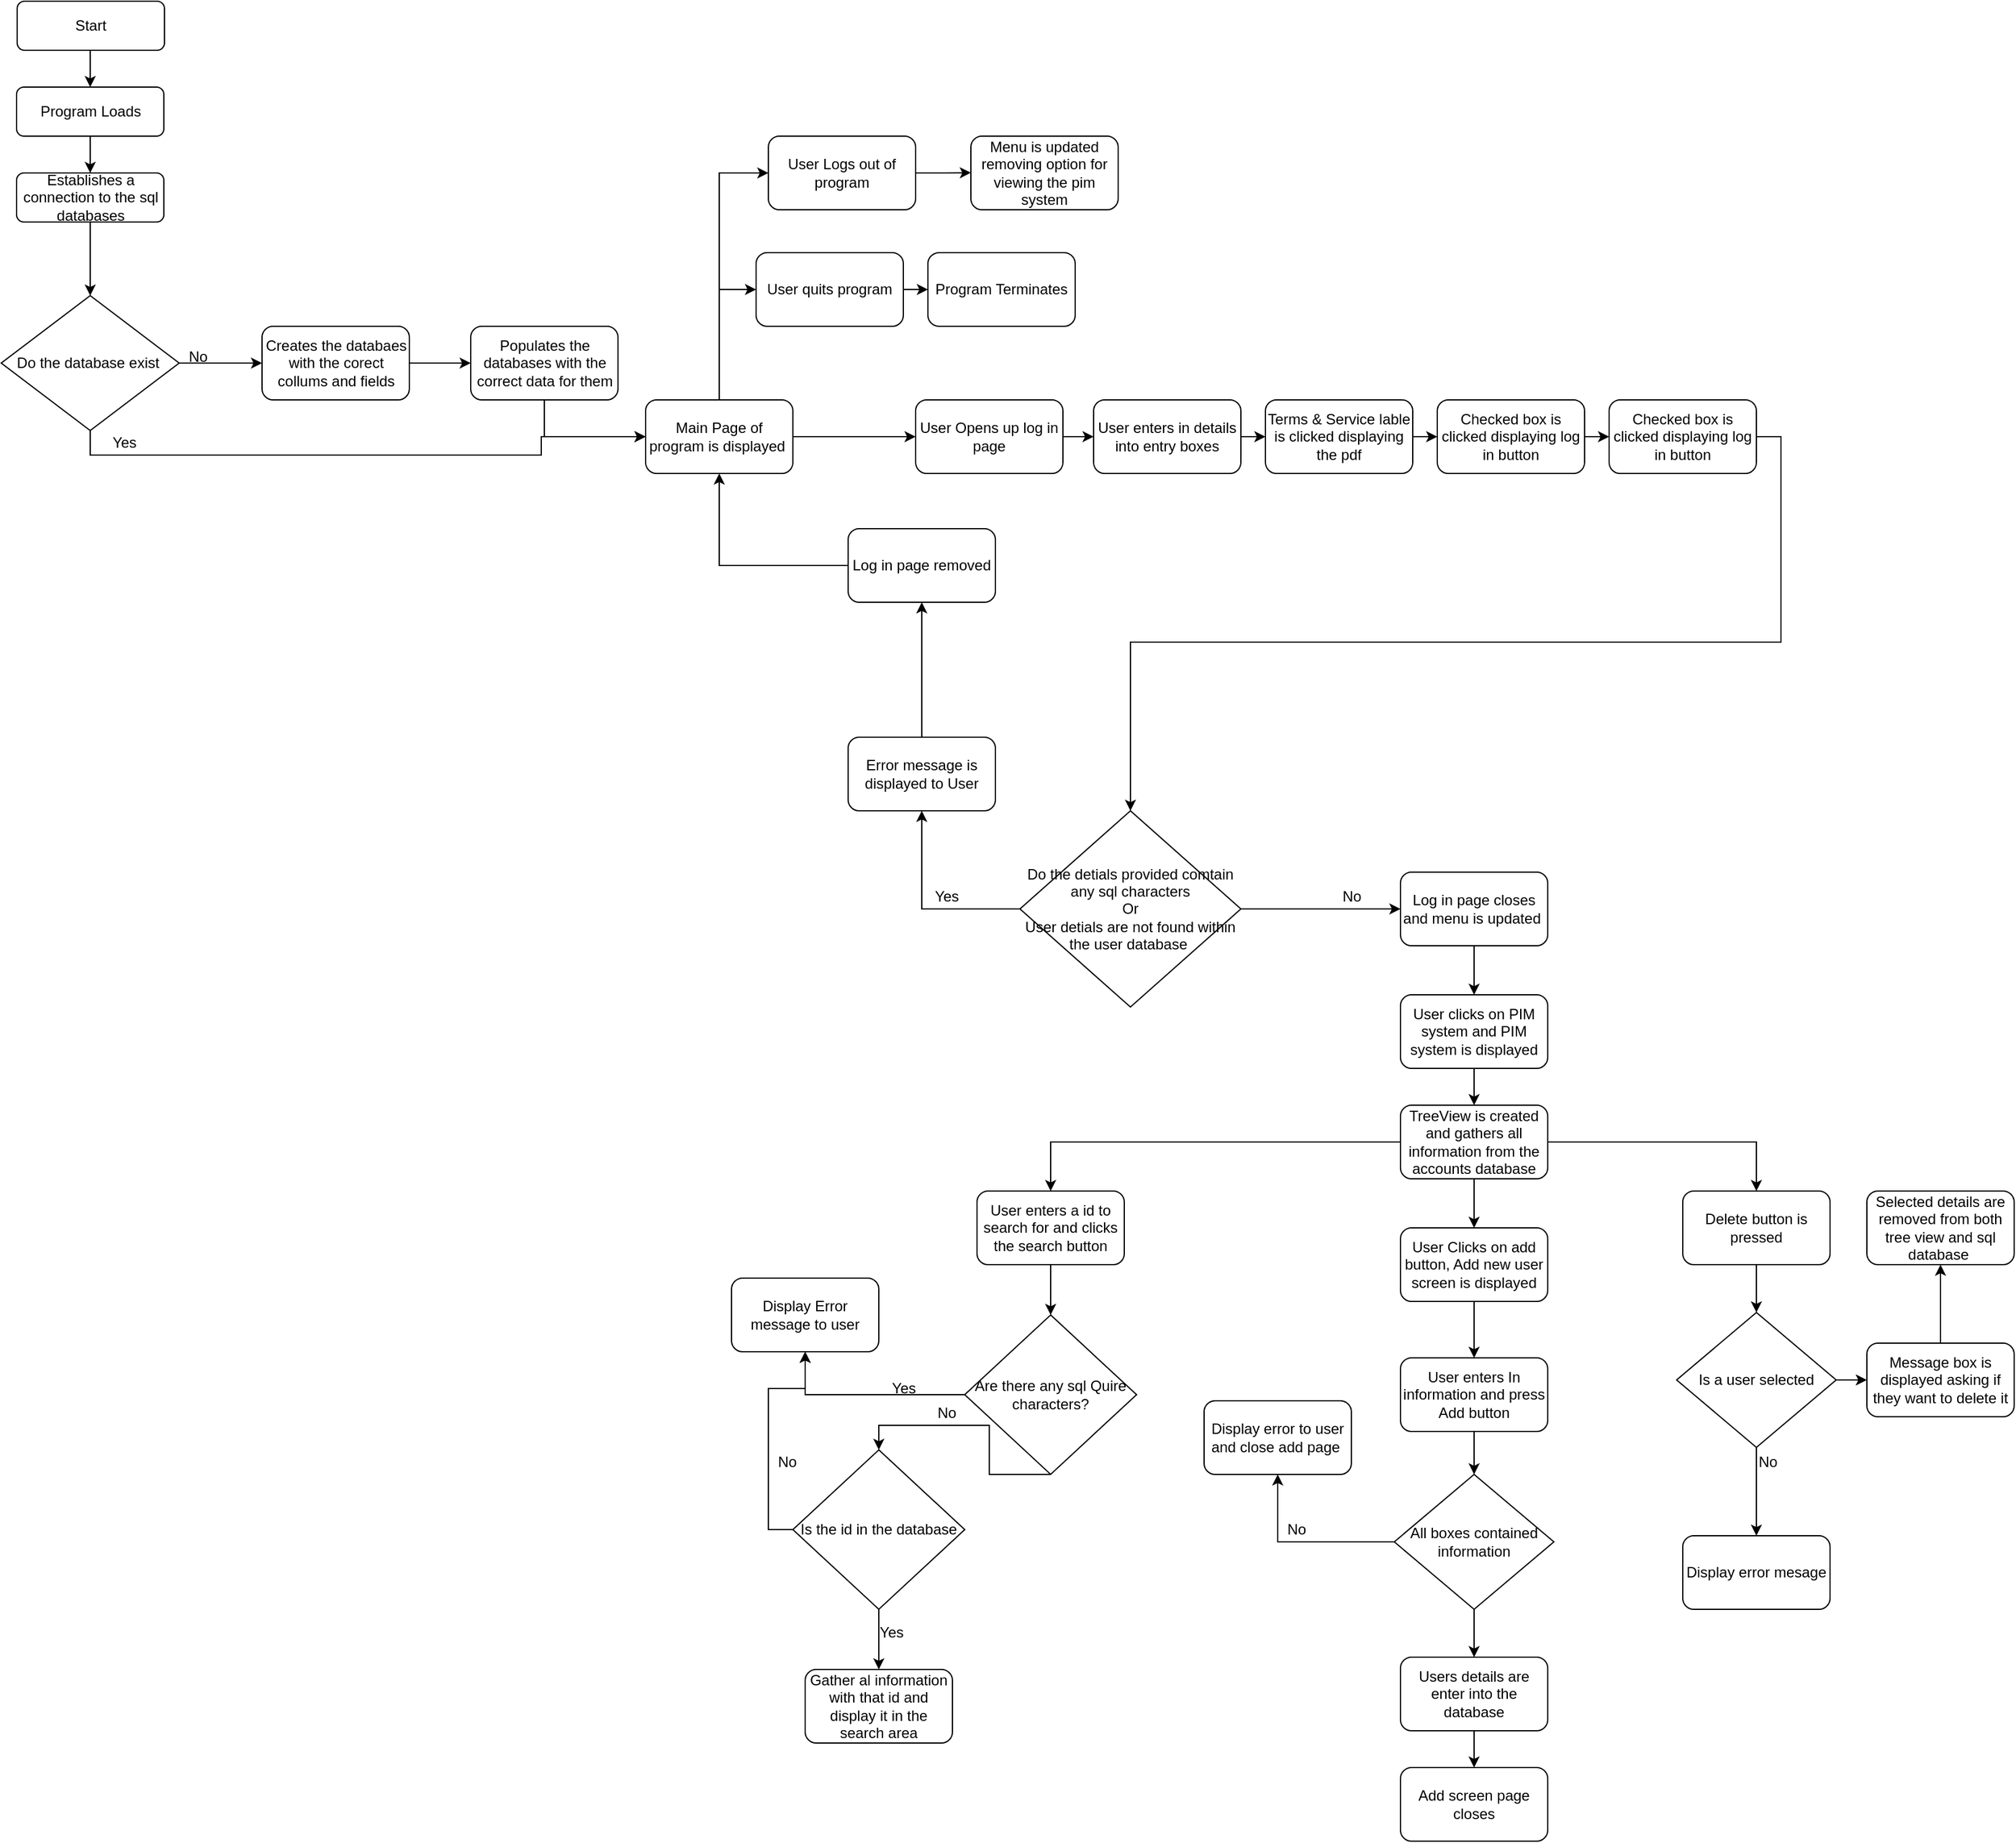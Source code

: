 <mxfile version="14.2.4" type="github">
  <diagram id="VG4UXJ_e9jjO9WvTHH_s" name="Page-1">
    <mxGraphModel dx="3479" dy="2150" grid="1" gridSize="10" guides="1" tooltips="1" connect="1" arrows="1" fold="1" page="1" pageScale="1" pageWidth="827" pageHeight="1169" math="0" shadow="0">
      <root>
        <mxCell id="0" />
        <mxCell id="1" parent="0" />
        <mxCell id="4Af5Qpp93MwCPUMn6GHV-3" style="edgeStyle=orthogonalEdgeStyle;rounded=0;orthogonalLoop=1;jettySize=auto;html=1;exitX=0.5;exitY=1;exitDx=0;exitDy=0;entryX=0.5;entryY=0;entryDx=0;entryDy=0;" parent="1" target="4Af5Qpp93MwCPUMn6GHV-2" edge="1">
          <mxGeometry relative="1" as="geometry">
            <mxPoint x="-767.5" y="30" as="sourcePoint" />
          </mxGeometry>
        </mxCell>
        <mxCell id="4Af5Qpp93MwCPUMn6GHV-1" value="Start" style="rounded=1;whiteSpace=wrap;html=1;" parent="1" vertex="1">
          <mxGeometry x="-827" y="-10" width="120" height="40" as="geometry" />
        </mxCell>
        <mxCell id="4Af5Qpp93MwCPUMn6GHV-6" style="edgeStyle=orthogonalEdgeStyle;rounded=0;orthogonalLoop=1;jettySize=auto;html=1;exitX=0.5;exitY=1;exitDx=0;exitDy=0;entryX=0.5;entryY=0;entryDx=0;entryDy=0;" parent="1" source="4Af5Qpp93MwCPUMn6GHV-2" target="4Af5Qpp93MwCPUMn6GHV-5" edge="1">
          <mxGeometry relative="1" as="geometry" />
        </mxCell>
        <mxCell id="4Af5Qpp93MwCPUMn6GHV-2" value="Program Loads" style="rounded=1;whiteSpace=wrap;html=1;" parent="1" vertex="1">
          <mxGeometry x="-827.5" y="60" width="120" height="40" as="geometry" />
        </mxCell>
        <mxCell id="4Af5Qpp93MwCPUMn6GHV-8" style="edgeStyle=orthogonalEdgeStyle;rounded=0;orthogonalLoop=1;jettySize=auto;html=1;exitX=0.5;exitY=1;exitDx=0;exitDy=0;" parent="1" source="4Af5Qpp93MwCPUMn6GHV-5" target="4Af5Qpp93MwCPUMn6GHV-7" edge="1">
          <mxGeometry relative="1" as="geometry" />
        </mxCell>
        <mxCell id="4Af5Qpp93MwCPUMn6GHV-5" value="Establishes a connection to the sql databases" style="rounded=1;whiteSpace=wrap;html=1;" parent="1" vertex="1">
          <mxGeometry x="-827.5" y="130" width="120" height="40" as="geometry" />
        </mxCell>
        <mxCell id="4Af5Qpp93MwCPUMn6GHV-11" style="edgeStyle=orthogonalEdgeStyle;rounded=0;orthogonalLoop=1;jettySize=auto;html=1;" parent="1" source="4Af5Qpp93MwCPUMn6GHV-7" target="4Af5Qpp93MwCPUMn6GHV-10" edge="1">
          <mxGeometry relative="1" as="geometry" />
        </mxCell>
        <mxCell id="4Af5Qpp93MwCPUMn6GHV-80" style="edgeStyle=orthogonalEdgeStyle;rounded=0;orthogonalLoop=1;jettySize=auto;html=1;exitX=0.5;exitY=1;exitDx=0;exitDy=0;entryX=0;entryY=0.5;entryDx=0;entryDy=0;" parent="1" source="4Af5Qpp93MwCPUMn6GHV-7" target="4Af5Qpp93MwCPUMn6GHV-15" edge="1">
          <mxGeometry relative="1" as="geometry">
            <Array as="points">
              <mxPoint x="-767" y="360" />
              <mxPoint x="-400" y="360" />
              <mxPoint x="-400" y="345" />
            </Array>
          </mxGeometry>
        </mxCell>
        <mxCell id="4Af5Qpp93MwCPUMn6GHV-7" value="Do the database exist&amp;nbsp;" style="rhombus;whiteSpace=wrap;html=1;" parent="1" vertex="1">
          <mxGeometry x="-840" y="230" width="145" height="110" as="geometry" />
        </mxCell>
        <mxCell id="4Af5Qpp93MwCPUMn6GHV-14" style="edgeStyle=orthogonalEdgeStyle;rounded=0;orthogonalLoop=1;jettySize=auto;html=1;exitX=1;exitY=0.5;exitDx=0;exitDy=0;entryX=0;entryY=0.5;entryDx=0;entryDy=0;" parent="1" source="4Af5Qpp93MwCPUMn6GHV-10" target="4Af5Qpp93MwCPUMn6GHV-13" edge="1">
          <mxGeometry relative="1" as="geometry" />
        </mxCell>
        <mxCell id="4Af5Qpp93MwCPUMn6GHV-10" value="Creates the databaes with the corect collums and fields" style="rounded=1;whiteSpace=wrap;html=1;" parent="1" vertex="1">
          <mxGeometry x="-627.5" y="255" width="120" height="60" as="geometry" />
        </mxCell>
        <mxCell id="4Af5Qpp93MwCPUMn6GHV-12" value="No" style="text;html=1;align=center;verticalAlign=middle;resizable=0;points=[];autosize=1;" parent="1" vertex="1">
          <mxGeometry x="-695" y="270" width="30" height="20" as="geometry" />
        </mxCell>
        <mxCell id="4Af5Qpp93MwCPUMn6GHV-81" style="edgeStyle=orthogonalEdgeStyle;rounded=0;orthogonalLoop=1;jettySize=auto;html=1;exitX=0.5;exitY=1;exitDx=0;exitDy=0;" parent="1" source="4Af5Qpp93MwCPUMn6GHV-13" target="4Af5Qpp93MwCPUMn6GHV-15" edge="1">
          <mxGeometry relative="1" as="geometry" />
        </mxCell>
        <mxCell id="4Af5Qpp93MwCPUMn6GHV-13" value="Populates the databases with the correct data for them" style="rounded=1;whiteSpace=wrap;html=1;" parent="1" vertex="1">
          <mxGeometry x="-457.5" y="255" width="120" height="60" as="geometry" />
        </mxCell>
        <mxCell id="4Af5Qpp93MwCPUMn6GHV-83" style="edgeStyle=orthogonalEdgeStyle;rounded=0;orthogonalLoop=1;jettySize=auto;html=1;exitX=0.5;exitY=0;exitDx=0;exitDy=0;entryX=0;entryY=0.5;entryDx=0;entryDy=0;" parent="1" source="4Af5Qpp93MwCPUMn6GHV-15" target="4Af5Qpp93MwCPUMn6GHV-24" edge="1">
          <mxGeometry relative="1" as="geometry" />
        </mxCell>
        <mxCell id="4Af5Qpp93MwCPUMn6GHV-85" style="edgeStyle=orthogonalEdgeStyle;rounded=0;orthogonalLoop=1;jettySize=auto;html=1;exitX=1;exitY=0.5;exitDx=0;exitDy=0;entryX=0;entryY=0.5;entryDx=0;entryDy=0;" parent="1" source="4Af5Qpp93MwCPUMn6GHV-15" target="4Af5Qpp93MwCPUMn6GHV-19" edge="1">
          <mxGeometry relative="1" as="geometry" />
        </mxCell>
        <mxCell id="4Af5Qpp93MwCPUMn6GHV-136" style="edgeStyle=orthogonalEdgeStyle;rounded=0;orthogonalLoop=1;jettySize=auto;html=1;exitX=0.5;exitY=0;exitDx=0;exitDy=0;entryX=0;entryY=0.5;entryDx=0;entryDy=0;" parent="1" source="4Af5Qpp93MwCPUMn6GHV-15" target="4Af5Qpp93MwCPUMn6GHV-135" edge="1">
          <mxGeometry relative="1" as="geometry" />
        </mxCell>
        <mxCell id="4Af5Qpp93MwCPUMn6GHV-15" value="Main Page of program is displayed&amp;nbsp;" style="rounded=1;whiteSpace=wrap;html=1;" parent="1" vertex="1">
          <mxGeometry x="-315" y="315" width="120" height="60" as="geometry" />
        </mxCell>
        <mxCell id="4Af5Qpp93MwCPUMn6GHV-86" style="edgeStyle=orthogonalEdgeStyle;rounded=0;orthogonalLoop=1;jettySize=auto;html=1;exitX=1;exitY=0.5;exitDx=0;exitDy=0;entryX=0;entryY=0.5;entryDx=0;entryDy=0;" parent="1" source="4Af5Qpp93MwCPUMn6GHV-19" target="4Af5Qpp93MwCPUMn6GHV-26" edge="1">
          <mxGeometry relative="1" as="geometry" />
        </mxCell>
        <mxCell id="4Af5Qpp93MwCPUMn6GHV-19" value="User Opens up log in page" style="rounded=1;whiteSpace=wrap;html=1;" parent="1" vertex="1">
          <mxGeometry x="-95" y="315" width="120" height="60" as="geometry" />
        </mxCell>
        <mxCell id="4Af5Qpp93MwCPUMn6GHV-134" style="edgeStyle=orthogonalEdgeStyle;rounded=0;orthogonalLoop=1;jettySize=auto;html=1;exitX=1;exitY=0.5;exitDx=0;exitDy=0;entryX=0;entryY=0.5;entryDx=0;entryDy=0;" parent="1" source="4Af5Qpp93MwCPUMn6GHV-24" target="4Af5Qpp93MwCPUMn6GHV-54" edge="1">
          <mxGeometry relative="1" as="geometry" />
        </mxCell>
        <mxCell id="4Af5Qpp93MwCPUMn6GHV-24" value="User quits program" style="rounded=1;whiteSpace=wrap;html=1;" parent="1" vertex="1">
          <mxGeometry x="-225" y="195" width="120" height="60" as="geometry" />
        </mxCell>
        <mxCell id="4Af5Qpp93MwCPUMn6GHV-87" style="edgeStyle=orthogonalEdgeStyle;rounded=0;orthogonalLoop=1;jettySize=auto;html=1;exitX=1;exitY=0.5;exitDx=0;exitDy=0;entryX=0;entryY=0.5;entryDx=0;entryDy=0;" parent="1" source="4Af5Qpp93MwCPUMn6GHV-26" target="4Af5Qpp93MwCPUMn6GHV-27" edge="1">
          <mxGeometry relative="1" as="geometry" />
        </mxCell>
        <mxCell id="4Af5Qpp93MwCPUMn6GHV-26" value="User enters in details into entry boxes" style="rounded=1;whiteSpace=wrap;html=1;" parent="1" vertex="1">
          <mxGeometry x="50" y="315" width="120" height="60" as="geometry" />
        </mxCell>
        <mxCell id="4Af5Qpp93MwCPUMn6GHV-88" style="edgeStyle=orthogonalEdgeStyle;rounded=0;orthogonalLoop=1;jettySize=auto;html=1;exitX=1;exitY=0.5;exitDx=0;exitDy=0;entryX=0;entryY=0.5;entryDx=0;entryDy=0;" parent="1" source="4Af5Qpp93MwCPUMn6GHV-27" target="4Af5Qpp93MwCPUMn6GHV-28" edge="1">
          <mxGeometry relative="1" as="geometry" />
        </mxCell>
        <mxCell id="4Af5Qpp93MwCPUMn6GHV-27" value="Terms &amp;amp; Service lable is clicked displaying&lt;br&gt;the pdf" style="rounded=1;whiteSpace=wrap;html=1;" parent="1" vertex="1">
          <mxGeometry x="190" y="315" width="120" height="60" as="geometry" />
        </mxCell>
        <mxCell id="4Af5Qpp93MwCPUMn6GHV-90" style="edgeStyle=orthogonalEdgeStyle;rounded=0;orthogonalLoop=1;jettySize=auto;html=1;exitX=1;exitY=0.5;exitDx=0;exitDy=0;entryX=0;entryY=0.5;entryDx=0;entryDy=0;" parent="1" source="4Af5Qpp93MwCPUMn6GHV-28" target="4Af5Qpp93MwCPUMn6GHV-29" edge="1">
          <mxGeometry relative="1" as="geometry" />
        </mxCell>
        <mxCell id="4Af5Qpp93MwCPUMn6GHV-28" value="Checked box is clicked displaying log in button&lt;span style=&quot;color: rgba(0 , 0 , 0 , 0) ; font-family: monospace ; font-size: 0px&quot;&gt;%3CmxGraphModel%3E%3Croot%3E%3CmxCell%20id%3D%220%22%2F%3E%3CmxCell%20id%3D%221%22%20parent%3D%220%22%2F%3E%3CmxCell%20id%3D%222%22%20value%3D%22Terms%20%26amp%3Bamp%3B%20Service%20lable%20is%20clicked%20displaying%26lt%3Bbr%26gt%3Bthe%20pdf%22%20style%3D%22rounded%3D1%3BwhiteSpace%3Dwrap%3Bhtml%3D1%3B%22%20vertex%3D%221%22%20parent%3D%221%22%3E%3CmxGeometry%20x%3D%22170%22%20y%3D%22710%22%20width%3D%22120%22%20height%3D%2260%22%20as%3D%22geometry%22%2F%3E%3C%2FmxCell%3E%3C%2Froot%3E%3C%2FmxGraphModel%3E&lt;/span&gt;" style="rounded=1;whiteSpace=wrap;html=1;" parent="1" vertex="1">
          <mxGeometry x="330" y="315" width="120" height="60" as="geometry" />
        </mxCell>
        <mxCell id="4Af5Qpp93MwCPUMn6GHV-91" style="edgeStyle=orthogonalEdgeStyle;rounded=0;orthogonalLoop=1;jettySize=auto;html=1;exitX=1;exitY=0.5;exitDx=0;exitDy=0;" parent="1" source="4Af5Qpp93MwCPUMn6GHV-29" target="4Af5Qpp93MwCPUMn6GHV-35" edge="1">
          <mxGeometry relative="1" as="geometry" />
        </mxCell>
        <mxCell id="4Af5Qpp93MwCPUMn6GHV-29" value="Checked box is clicked displaying log in button&lt;span style=&quot;color: rgba(0 , 0 , 0 , 0) ; font-family: monospace ; font-size: 0px&quot;&gt;%3CmxGraphModel%3E%3Croot%3E%3CmxCell%20id%3D%220%22%2F%3E%3CmxCell%20id%3D%221%22%20parent%3D%220%22%2F%3E%3CmxCell%20id%3D%222%22%20value%3D%22Terms%20%26amp%3Bamp%3B%20Service%20lable%20is%20clicked%20displaying%26lt%3Bbr%26gt%3Bthe%20pdf%22%20style%3D%22rounded%3D1%3BwhiteSpace%3Dwrap%3Bhtml%3D1%3B%22%20vertex%3D%221%22%20parent%3D%221%22%3E%3CmxGeometry%20x%3D%22170%22%20y%3D%22710%22%20width%3D%22120%22%20height%3D%2260%22%20as%3D%22geometry%22%2F%3E%3C%2FmxCell%3E%3C%2Froot%3E%3C%2FmxGraphModel%3E&lt;/span&gt;" style="rounded=1;whiteSpace=wrap;html=1;" parent="1" vertex="1">
          <mxGeometry x="470" y="315" width="120" height="60" as="geometry" />
        </mxCell>
        <mxCell id="4Af5Qpp93MwCPUMn6GHV-44" style="edgeStyle=orthogonalEdgeStyle;rounded=0;orthogonalLoop=1;jettySize=auto;html=1;exitX=0;exitY=0.5;exitDx=0;exitDy=0;entryX=0.5;entryY=1;entryDx=0;entryDy=0;" parent="1" source="4Af5Qpp93MwCPUMn6GHV-35" target="4Af5Qpp93MwCPUMn6GHV-37" edge="1">
          <mxGeometry relative="1" as="geometry" />
        </mxCell>
        <mxCell id="4Af5Qpp93MwCPUMn6GHV-47" style="edgeStyle=orthogonalEdgeStyle;rounded=0;orthogonalLoop=1;jettySize=auto;html=1;exitX=1;exitY=0.5;exitDx=0;exitDy=0;entryX=0;entryY=0.5;entryDx=0;entryDy=0;" parent="1" source="4Af5Qpp93MwCPUMn6GHV-35" target="4Af5Qpp93MwCPUMn6GHV-46" edge="1">
          <mxGeometry relative="1" as="geometry" />
        </mxCell>
        <mxCell id="4Af5Qpp93MwCPUMn6GHV-35" value="Do the detials provided comtain any sql characters&lt;br&gt;Or&lt;br&gt;User detials are not found within the user database&amp;nbsp;" style="rhombus;whiteSpace=wrap;html=1;" parent="1" vertex="1">
          <mxGeometry x="-10" y="650" width="180" height="160" as="geometry" />
        </mxCell>
        <mxCell id="4Af5Qpp93MwCPUMn6GHV-40" style="edgeStyle=orthogonalEdgeStyle;rounded=0;orthogonalLoop=1;jettySize=auto;html=1;exitX=0.5;exitY=0;exitDx=0;exitDy=0;entryX=0.5;entryY=1;entryDx=0;entryDy=0;" parent="1" source="4Af5Qpp93MwCPUMn6GHV-37" target="4Af5Qpp93MwCPUMn6GHV-39" edge="1">
          <mxGeometry relative="1" as="geometry" />
        </mxCell>
        <mxCell id="4Af5Qpp93MwCPUMn6GHV-37" value="Error message is displayed to User" style="rounded=1;whiteSpace=wrap;html=1;" parent="1" vertex="1">
          <mxGeometry x="-150" y="590" width="120" height="60" as="geometry" />
        </mxCell>
        <mxCell id="4Af5Qpp93MwCPUMn6GHV-98" style="edgeStyle=orthogonalEdgeStyle;rounded=0;orthogonalLoop=1;jettySize=auto;html=1;exitX=0;exitY=0.5;exitDx=0;exitDy=0;entryX=0.5;entryY=1;entryDx=0;entryDy=0;" parent="1" source="4Af5Qpp93MwCPUMn6GHV-39" target="4Af5Qpp93MwCPUMn6GHV-15" edge="1">
          <mxGeometry relative="1" as="geometry" />
        </mxCell>
        <mxCell id="4Af5Qpp93MwCPUMn6GHV-39" value="Log in page removed" style="rounded=1;whiteSpace=wrap;html=1;" parent="1" vertex="1">
          <mxGeometry x="-150" y="420" width="120" height="60" as="geometry" />
        </mxCell>
        <mxCell id="4Af5Qpp93MwCPUMn6GHV-43" value="Yes" style="text;html=1;align=center;verticalAlign=middle;resizable=0;points=[];autosize=1;" parent="1" vertex="1">
          <mxGeometry x="-90" y="710" width="40" height="20" as="geometry" />
        </mxCell>
        <mxCell id="4Af5Qpp93MwCPUMn6GHV-49" style="edgeStyle=orthogonalEdgeStyle;rounded=0;orthogonalLoop=1;jettySize=auto;html=1;exitX=0.5;exitY=1;exitDx=0;exitDy=0;entryX=0.5;entryY=0;entryDx=0;entryDy=0;" parent="1" source="4Af5Qpp93MwCPUMn6GHV-46" target="4Af5Qpp93MwCPUMn6GHV-48" edge="1">
          <mxGeometry relative="1" as="geometry" />
        </mxCell>
        <mxCell id="4Af5Qpp93MwCPUMn6GHV-46" value="Log in page closes and menu is updated&amp;nbsp;" style="rounded=1;whiteSpace=wrap;html=1;" parent="1" vertex="1">
          <mxGeometry x="300" y="700" width="120" height="60" as="geometry" />
        </mxCell>
        <mxCell id="4Af5Qpp93MwCPUMn6GHV-52" style="edgeStyle=orthogonalEdgeStyle;rounded=0;orthogonalLoop=1;jettySize=auto;html=1;exitX=0.5;exitY=1;exitDx=0;exitDy=0;" parent="1" source="4Af5Qpp93MwCPUMn6GHV-48" target="4Af5Qpp93MwCPUMn6GHV-50" edge="1">
          <mxGeometry relative="1" as="geometry" />
        </mxCell>
        <mxCell id="4Af5Qpp93MwCPUMn6GHV-48" value="User clicks on PIM system and PIM system is displayed" style="rounded=1;whiteSpace=wrap;html=1;" parent="1" vertex="1">
          <mxGeometry x="300" y="800" width="120" height="60" as="geometry" />
        </mxCell>
        <mxCell id="4Af5Qpp93MwCPUMn6GHV-99" style="edgeStyle=orthogonalEdgeStyle;rounded=0;orthogonalLoop=1;jettySize=auto;html=1;exitX=0;exitY=0.5;exitDx=0;exitDy=0;" parent="1" source="4Af5Qpp93MwCPUMn6GHV-50" target="4Af5Qpp93MwCPUMn6GHV-53" edge="1">
          <mxGeometry relative="1" as="geometry" />
        </mxCell>
        <mxCell id="4Af5Qpp93MwCPUMn6GHV-102" style="edgeStyle=orthogonalEdgeStyle;rounded=0;orthogonalLoop=1;jettySize=auto;html=1;exitX=0.5;exitY=1;exitDx=0;exitDy=0;entryX=0.5;entryY=0;entryDx=0;entryDy=0;" parent="1" source="4Af5Qpp93MwCPUMn6GHV-50" target="4Af5Qpp93MwCPUMn6GHV-101" edge="1">
          <mxGeometry relative="1" as="geometry" />
        </mxCell>
        <mxCell id="4Af5Qpp93MwCPUMn6GHV-119" style="edgeStyle=orthogonalEdgeStyle;rounded=0;orthogonalLoop=1;jettySize=auto;html=1;exitX=1;exitY=0.5;exitDx=0;exitDy=0;" parent="1" source="4Af5Qpp93MwCPUMn6GHV-50" target="4Af5Qpp93MwCPUMn6GHV-118" edge="1">
          <mxGeometry relative="1" as="geometry" />
        </mxCell>
        <mxCell id="4Af5Qpp93MwCPUMn6GHV-50" value="TreeView is created and gathers all information from the accounts database" style="rounded=1;whiteSpace=wrap;html=1;" parent="1" vertex="1">
          <mxGeometry x="300" y="890" width="120" height="60" as="geometry" />
        </mxCell>
        <mxCell id="4Af5Qpp93MwCPUMn6GHV-51" value="No" style="text;html=1;align=center;verticalAlign=middle;resizable=0;points=[];autosize=1;" parent="1" vertex="1">
          <mxGeometry x="245" y="710" width="30" height="20" as="geometry" />
        </mxCell>
        <mxCell id="4Af5Qpp93MwCPUMn6GHV-58" style="edgeStyle=orthogonalEdgeStyle;rounded=0;orthogonalLoop=1;jettySize=auto;html=1;exitX=0.5;exitY=1;exitDx=0;exitDy=0;" parent="1" source="4Af5Qpp93MwCPUMn6GHV-53" target="4Af5Qpp93MwCPUMn6GHV-57" edge="1">
          <mxGeometry relative="1" as="geometry" />
        </mxCell>
        <mxCell id="4Af5Qpp93MwCPUMn6GHV-53" value="User enters a id to search for and clicks the search button" style="rounded=1;whiteSpace=wrap;html=1;" parent="1" vertex="1">
          <mxGeometry x="-45" y="960" width="120" height="60" as="geometry" />
        </mxCell>
        <mxCell id="4Af5Qpp93MwCPUMn6GHV-54" value="Program Terminates" style="rounded=1;whiteSpace=wrap;html=1;" parent="1" vertex="1">
          <mxGeometry x="-85" y="195" width="120" height="60" as="geometry" />
        </mxCell>
        <mxCell id="4Af5Qpp93MwCPUMn6GHV-61" style="edgeStyle=orthogonalEdgeStyle;rounded=0;orthogonalLoop=1;jettySize=auto;html=1;exitX=0;exitY=0.5;exitDx=0;exitDy=0;entryX=0.5;entryY=1;entryDx=0;entryDy=0;" parent="1" source="4Af5Qpp93MwCPUMn6GHV-57" target="4Af5Qpp93MwCPUMn6GHV-59" edge="1">
          <mxGeometry relative="1" as="geometry" />
        </mxCell>
        <mxCell id="4Af5Qpp93MwCPUMn6GHV-71" style="edgeStyle=orthogonalEdgeStyle;rounded=0;orthogonalLoop=1;jettySize=auto;html=1;exitX=0.5;exitY=1;exitDx=0;exitDy=0;" parent="1" source="4Af5Qpp93MwCPUMn6GHV-57" target="4Af5Qpp93MwCPUMn6GHV-66" edge="1">
          <mxGeometry relative="1" as="geometry">
            <Array as="points">
              <mxPoint x="-35" y="1191" />
              <mxPoint x="-35" y="1151" />
              <mxPoint x="-125" y="1151" />
            </Array>
          </mxGeometry>
        </mxCell>
        <mxCell id="4Af5Qpp93MwCPUMn6GHV-57" value="Are there any sql Quire characters?" style="rhombus;whiteSpace=wrap;html=1;" parent="1" vertex="1">
          <mxGeometry x="-55" y="1061" width="140" height="130" as="geometry" />
        </mxCell>
        <mxCell id="4Af5Qpp93MwCPUMn6GHV-59" value="Display Error message to user" style="rounded=1;whiteSpace=wrap;html=1;" parent="1" vertex="1">
          <mxGeometry x="-245" y="1031" width="120" height="60" as="geometry" />
        </mxCell>
        <mxCell id="4Af5Qpp93MwCPUMn6GHV-62" value="Yes" style="text;html=1;align=center;verticalAlign=middle;resizable=0;points=[];autosize=1;" parent="1" vertex="1">
          <mxGeometry x="-125" y="1111" width="40" height="20" as="geometry" />
        </mxCell>
        <mxCell id="4Af5Qpp93MwCPUMn6GHV-70" style="edgeStyle=orthogonalEdgeStyle;rounded=0;orthogonalLoop=1;jettySize=auto;html=1;exitX=0;exitY=0.5;exitDx=0;exitDy=0;entryX=0.5;entryY=1;entryDx=0;entryDy=0;" parent="1" source="4Af5Qpp93MwCPUMn6GHV-66" target="4Af5Qpp93MwCPUMn6GHV-59" edge="1">
          <mxGeometry relative="1" as="geometry">
            <Array as="points">
              <mxPoint x="-215" y="1236" />
              <mxPoint x="-215" y="1121" />
              <mxPoint x="-185" y="1121" />
            </Array>
          </mxGeometry>
        </mxCell>
        <mxCell id="4Af5Qpp93MwCPUMn6GHV-100" style="edgeStyle=orthogonalEdgeStyle;rounded=0;orthogonalLoop=1;jettySize=auto;html=1;exitX=0.5;exitY=1;exitDx=0;exitDy=0;entryX=0.5;entryY=0;entryDx=0;entryDy=0;" parent="1" source="4Af5Qpp93MwCPUMn6GHV-66" target="4Af5Qpp93MwCPUMn6GHV-74" edge="1">
          <mxGeometry relative="1" as="geometry" />
        </mxCell>
        <mxCell id="4Af5Qpp93MwCPUMn6GHV-66" value="Is the id in the database" style="rhombus;whiteSpace=wrap;html=1;" parent="1" vertex="1">
          <mxGeometry x="-195" y="1171" width="140" height="130" as="geometry" />
        </mxCell>
        <mxCell id="4Af5Qpp93MwCPUMn6GHV-72" value="No" style="text;html=1;align=center;verticalAlign=middle;resizable=0;points=[];autosize=1;" parent="1" vertex="1">
          <mxGeometry x="-85" y="1131" width="30" height="20" as="geometry" />
        </mxCell>
        <mxCell id="4Af5Qpp93MwCPUMn6GHV-73" value="No" style="text;html=1;align=center;verticalAlign=middle;resizable=0;points=[];autosize=1;" parent="1" vertex="1">
          <mxGeometry x="-215" y="1171" width="30" height="20" as="geometry" />
        </mxCell>
        <mxCell id="4Af5Qpp93MwCPUMn6GHV-74" value="Gather al information with that id and display it in the search area" style="rounded=1;whiteSpace=wrap;html=1;" parent="1" vertex="1">
          <mxGeometry x="-185" y="1350" width="120" height="60" as="geometry" />
        </mxCell>
        <mxCell id="4Af5Qpp93MwCPUMn6GHV-76" value="Yes" style="text;html=1;align=center;verticalAlign=middle;resizable=0;points=[];autosize=1;" parent="1" vertex="1">
          <mxGeometry x="-135" y="1310" width="40" height="20" as="geometry" />
        </mxCell>
        <mxCell id="4Af5Qpp93MwCPUMn6GHV-82" value="Yes" style="text;html=1;align=center;verticalAlign=middle;resizable=0;points=[];autosize=1;" parent="1" vertex="1">
          <mxGeometry x="-760" y="340" width="40" height="20" as="geometry" />
        </mxCell>
        <mxCell id="4Af5Qpp93MwCPUMn6GHV-104" style="edgeStyle=orthogonalEdgeStyle;rounded=0;orthogonalLoop=1;jettySize=auto;html=1;exitX=0.5;exitY=1;exitDx=0;exitDy=0;entryX=0.5;entryY=0;entryDx=0;entryDy=0;" parent="1" source="4Af5Qpp93MwCPUMn6GHV-101" target="4Af5Qpp93MwCPUMn6GHV-103" edge="1">
          <mxGeometry relative="1" as="geometry" />
        </mxCell>
        <mxCell id="4Af5Qpp93MwCPUMn6GHV-101" value="User Clicks on add button, Add new user screen is displayed" style="rounded=1;whiteSpace=wrap;html=1;" parent="1" vertex="1">
          <mxGeometry x="300" y="990" width="120" height="60" as="geometry" />
        </mxCell>
        <mxCell id="4Af5Qpp93MwCPUMn6GHV-106" style="edgeStyle=orthogonalEdgeStyle;rounded=0;orthogonalLoop=1;jettySize=auto;html=1;exitX=0.5;exitY=1;exitDx=0;exitDy=0;" parent="1" source="4Af5Qpp93MwCPUMn6GHV-103" target="4Af5Qpp93MwCPUMn6GHV-105" edge="1">
          <mxGeometry relative="1" as="geometry" />
        </mxCell>
        <mxCell id="4Af5Qpp93MwCPUMn6GHV-103" value="User enters In information and press Add button" style="rounded=1;whiteSpace=wrap;html=1;" parent="1" vertex="1">
          <mxGeometry x="300" y="1096" width="120" height="60" as="geometry" />
        </mxCell>
        <mxCell id="4Af5Qpp93MwCPUMn6GHV-109" style="edgeStyle=orthogonalEdgeStyle;rounded=0;orthogonalLoop=1;jettySize=auto;html=1;exitX=0;exitY=0.5;exitDx=0;exitDy=0;entryX=0.5;entryY=1;entryDx=0;entryDy=0;" parent="1" source="4Af5Qpp93MwCPUMn6GHV-105" target="4Af5Qpp93MwCPUMn6GHV-107" edge="1">
          <mxGeometry relative="1" as="geometry" />
        </mxCell>
        <mxCell id="4Af5Qpp93MwCPUMn6GHV-114" style="edgeStyle=orthogonalEdgeStyle;rounded=0;orthogonalLoop=1;jettySize=auto;html=1;exitX=0.5;exitY=1;exitDx=0;exitDy=0;" parent="1" source="4Af5Qpp93MwCPUMn6GHV-105" target="4Af5Qpp93MwCPUMn6GHV-113" edge="1">
          <mxGeometry relative="1" as="geometry" />
        </mxCell>
        <mxCell id="4Af5Qpp93MwCPUMn6GHV-105" value="All boxes contained information" style="rhombus;whiteSpace=wrap;html=1;" parent="1" vertex="1">
          <mxGeometry x="295" y="1191" width="130" height="110" as="geometry" />
        </mxCell>
        <mxCell id="4Af5Qpp93MwCPUMn6GHV-107" value="Display error to user and close add page&amp;nbsp;" style="rounded=1;whiteSpace=wrap;html=1;" parent="1" vertex="1">
          <mxGeometry x="140" y="1131" width="120" height="60" as="geometry" />
        </mxCell>
        <mxCell id="4Af5Qpp93MwCPUMn6GHV-110" value="No" style="text;html=1;align=center;verticalAlign=middle;resizable=0;points=[];autosize=1;" parent="1" vertex="1">
          <mxGeometry x="200" y="1226" width="30" height="20" as="geometry" />
        </mxCell>
        <mxCell id="4Af5Qpp93MwCPUMn6GHV-117" style="edgeStyle=orthogonalEdgeStyle;rounded=0;orthogonalLoop=1;jettySize=auto;html=1;exitX=0.5;exitY=1;exitDx=0;exitDy=0;" parent="1" source="4Af5Qpp93MwCPUMn6GHV-113" target="4Af5Qpp93MwCPUMn6GHV-115" edge="1">
          <mxGeometry relative="1" as="geometry" />
        </mxCell>
        <mxCell id="4Af5Qpp93MwCPUMn6GHV-113" value="Users details are enter into the database" style="rounded=1;whiteSpace=wrap;html=1;" parent="1" vertex="1">
          <mxGeometry x="300" y="1340" width="120" height="60" as="geometry" />
        </mxCell>
        <mxCell id="4Af5Qpp93MwCPUMn6GHV-115" value="Add screen page closes" style="rounded=1;whiteSpace=wrap;html=1;" parent="1" vertex="1">
          <mxGeometry x="300" y="1430" width="120" height="60" as="geometry" />
        </mxCell>
        <mxCell id="4Af5Qpp93MwCPUMn6GHV-126" style="edgeStyle=orthogonalEdgeStyle;rounded=0;orthogonalLoop=1;jettySize=auto;html=1;exitX=0.5;exitY=1;exitDx=0;exitDy=0;entryX=0.5;entryY=0;entryDx=0;entryDy=0;" parent="1" source="4Af5Qpp93MwCPUMn6GHV-118" target="4Af5Qpp93MwCPUMn6GHV-123" edge="1">
          <mxGeometry relative="1" as="geometry" />
        </mxCell>
        <mxCell id="4Af5Qpp93MwCPUMn6GHV-118" value="Delete button is pressed" style="rounded=1;whiteSpace=wrap;html=1;" parent="1" vertex="1">
          <mxGeometry x="530" y="960" width="120" height="60" as="geometry" />
        </mxCell>
        <mxCell id="4Af5Qpp93MwCPUMn6GHV-125" style="edgeStyle=orthogonalEdgeStyle;rounded=0;orthogonalLoop=1;jettySize=auto;html=1;exitX=0.5;exitY=1;exitDx=0;exitDy=0;entryX=0.5;entryY=0;entryDx=0;entryDy=0;" parent="1" source="4Af5Qpp93MwCPUMn6GHV-123" target="4Af5Qpp93MwCPUMn6GHV-124" edge="1">
          <mxGeometry relative="1" as="geometry" />
        </mxCell>
        <mxCell id="4Af5Qpp93MwCPUMn6GHV-131" style="edgeStyle=orthogonalEdgeStyle;rounded=0;orthogonalLoop=1;jettySize=auto;html=1;exitX=1;exitY=0.5;exitDx=0;exitDy=0;entryX=0;entryY=0.5;entryDx=0;entryDy=0;" parent="1" source="4Af5Qpp93MwCPUMn6GHV-123" target="4Af5Qpp93MwCPUMn6GHV-128" edge="1">
          <mxGeometry relative="1" as="geometry" />
        </mxCell>
        <mxCell id="4Af5Qpp93MwCPUMn6GHV-123" value="Is a user selected" style="rhombus;whiteSpace=wrap;html=1;" parent="1" vertex="1">
          <mxGeometry x="525" y="1059" width="130" height="110" as="geometry" />
        </mxCell>
        <mxCell id="4Af5Qpp93MwCPUMn6GHV-124" value="Display error mesage" style="rounded=1;whiteSpace=wrap;html=1;" parent="1" vertex="1">
          <mxGeometry x="530" y="1241" width="120" height="60" as="geometry" />
        </mxCell>
        <mxCell id="4Af5Qpp93MwCPUMn6GHV-127" value="No" style="text;html=1;align=center;verticalAlign=middle;resizable=0;points=[];autosize=1;" parent="1" vertex="1">
          <mxGeometry x="584" y="1171" width="30" height="20" as="geometry" />
        </mxCell>
        <mxCell id="4Af5Qpp93MwCPUMn6GHV-133" style="edgeStyle=orthogonalEdgeStyle;rounded=0;orthogonalLoop=1;jettySize=auto;html=1;exitX=0.5;exitY=0;exitDx=0;exitDy=0;entryX=0.5;entryY=1;entryDx=0;entryDy=0;" parent="1" source="4Af5Qpp93MwCPUMn6GHV-128" target="4Af5Qpp93MwCPUMn6GHV-132" edge="1">
          <mxGeometry relative="1" as="geometry" />
        </mxCell>
        <mxCell id="4Af5Qpp93MwCPUMn6GHV-128" value="Message box is displayed asking if they want to delete it" style="rounded=1;whiteSpace=wrap;html=1;" parent="1" vertex="1">
          <mxGeometry x="680" y="1084" width="120" height="60" as="geometry" />
        </mxCell>
        <mxCell id="4Af5Qpp93MwCPUMn6GHV-132" value="Selected details are removed from both tree view and sql database&amp;nbsp;" style="rounded=1;whiteSpace=wrap;html=1;" parent="1" vertex="1">
          <mxGeometry x="680" y="960" width="120" height="60" as="geometry" />
        </mxCell>
        <mxCell id="4Af5Qpp93MwCPUMn6GHV-138" style="edgeStyle=orthogonalEdgeStyle;rounded=0;orthogonalLoop=1;jettySize=auto;html=1;exitX=1;exitY=0.5;exitDx=0;exitDy=0;" parent="1" source="4Af5Qpp93MwCPUMn6GHV-135" edge="1">
          <mxGeometry relative="1" as="geometry">
            <mxPoint x="-50" y="129.739" as="targetPoint" />
          </mxGeometry>
        </mxCell>
        <mxCell id="4Af5Qpp93MwCPUMn6GHV-135" value="User Logs out of program" style="rounded=1;whiteSpace=wrap;html=1;" parent="1" vertex="1">
          <mxGeometry x="-215" y="100" width="120" height="60" as="geometry" />
        </mxCell>
        <mxCell id="4Af5Qpp93MwCPUMn6GHV-137" value="Menu is updated removing option for viewing the pim system" style="rounded=1;whiteSpace=wrap;html=1;" parent="1" vertex="1">
          <mxGeometry x="-50" y="100" width="120" height="60" as="geometry" />
        </mxCell>
      </root>
    </mxGraphModel>
  </diagram>
</mxfile>
